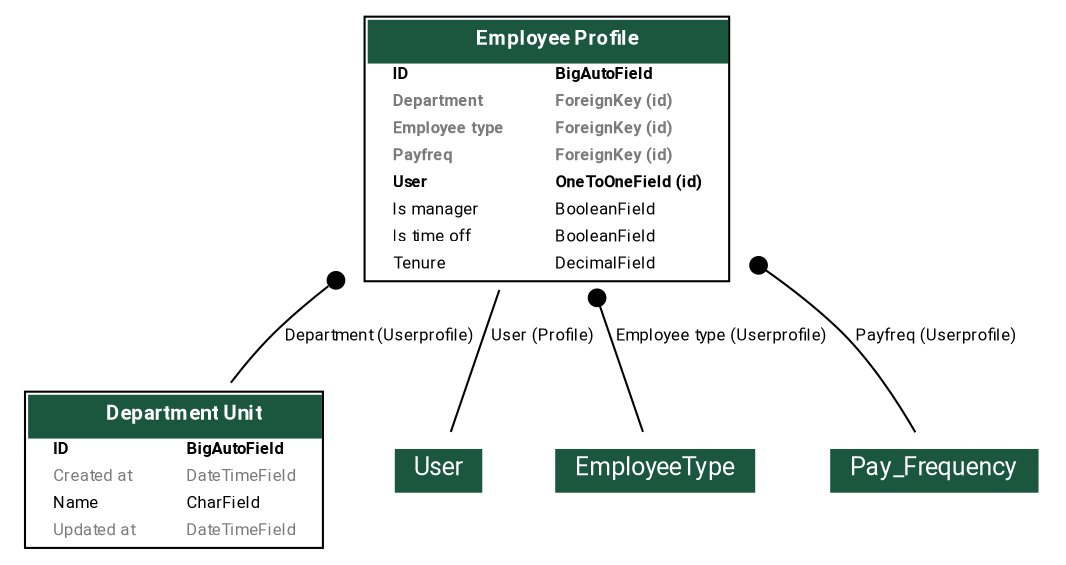digraph model_graph {
	graph [bb="0,0,498,263.5",
		fontname=Roboto,
		fontsize=8,
		rankdir=TB,
		splines=true
	];
	node [fontname=Roboto,
		fontsize=8,
		label="\N",
		shape=plaintext
	];
	edge [fontname=Roboto,
		fontsize=8
	];
	department_models_Department	[height=1.1562,
		label=<
    <TABLE BGCOLOR="white" BORDER="1" CELLBORDER="0" CELLSPACING="0">
    <TR><TD COLSPAN="2" CELLPADDING="5" ALIGN="CENTER" BGCOLOR="#1b563f">
    <FONT FACE="Roboto" COLOR="white" POINT-SIZE="10"><B>
    Department Unit
    </B></FONT></TD></TR>
  
  
    <TR><TD ALIGN="LEFT" BORDER="0">
    <FONT FACE="Roboto"><B>ID</B></FONT>
    </TD><TD ALIGN="LEFT">
    <FONT FACE="Roboto"><B>BigAutoField</B></FONT>
    </TD></TR>
  
  
  
    <TR><TD ALIGN="LEFT" BORDER="0">
    <FONT COLOR="#7B7B7B" FACE="Roboto">Created at</FONT>
    </TD><TD ALIGN="LEFT">
    <FONT COLOR="#7B7B7B" FACE="Roboto">DateTimeField</FONT>
    </TD></TR>
  
  
  
    <TR><TD ALIGN="LEFT" BORDER="0">
    <FONT FACE="Roboto">Name</FONT>
    </TD><TD ALIGN="LEFT">
    <FONT FACE="Roboto">CharField</FONT>
    </TD></TR>
  
  
  
    <TR><TD ALIGN="LEFT" BORDER="0">
    <FONT COLOR="#7B7B7B" FACE="Roboto">Updated at</FONT>
    </TD><TD ALIGN="LEFT">
    <FONT COLOR="#7B7B7B" FACE="Roboto">DateTimeField</FONT>
    </TD></TR>
  
  
    </TABLE>
    >,
		pos="77.125,41.625",
		width=2.1424];
	department_models_UserProfile	[height=1.8785,
		label=<
    <TABLE BGCOLOR="white" BORDER="1" CELLBORDER="0" CELLSPACING="0">
    <TR><TD COLSPAN="2" CELLPADDING="5" ALIGN="CENTER" BGCOLOR="#1b563f">
    <FONT FACE="Roboto" COLOR="white" POINT-SIZE="10"><B>
    Employee Profile
    </B></FONT></TD></TR>
  
  
    <TR><TD ALIGN="LEFT" BORDER="0">
    <FONT FACE="Roboto"><B>ID</B></FONT>
    </TD><TD ALIGN="LEFT">
    <FONT FACE="Roboto"><B>BigAutoField</B></FONT>
    </TD></TR>
  
  
  
    <TR><TD ALIGN="LEFT" BORDER="0">
    <FONT COLOR="#7B7B7B" FACE="Roboto"><B>Department</B></FONT>
    </TD><TD ALIGN="LEFT">
    <FONT COLOR="#7B7B7B" FACE="Roboto"><B>ForeignKey (id)</B></FONT>
    </TD></TR>
  
  
  
    <TR><TD ALIGN="LEFT" BORDER="0">
    <FONT COLOR="#7B7B7B" FACE="Roboto"><B>Employee type</B></FONT>
    </TD><TD ALIGN="LEFT">
    <FONT COLOR="#7B7B7B" FACE="Roboto"><B>ForeignKey (id)</B></FONT>
    </TD></TR>
  
  
  
    <TR><TD ALIGN="LEFT" BORDER="0">
    <FONT COLOR="#7B7B7B" FACE="Roboto"><B>Payfreq</B></FONT>
    </TD><TD ALIGN="LEFT">
    <FONT COLOR="#7B7B7B" FACE="Roboto"><B>ForeignKey (id)</B></FONT>
    </TD></TR>
  
  
  
    <TR><TD ALIGN="LEFT" BORDER="0">
    <FONT FACE="Roboto"><B>User</B></FONT>
    </TD><TD ALIGN="LEFT">
    <FONT FACE="Roboto"><B>OneToOneField (id)</B></FONT>
    </TD></TR>
  
  
  
    <TR><TD ALIGN="LEFT" BORDER="0">
    <FONT FACE="Roboto">Is manager</FONT>
    </TD><TD ALIGN="LEFT">
    <FONT FACE="Roboto">BooleanField</FONT>
    </TD></TR>
  
  
  
    <TR><TD ALIGN="LEFT" BORDER="0">
    <FONT FACE="Roboto">Is time off</FONT>
    </TD><TD ALIGN="LEFT">
    <FONT FACE="Roboto">BooleanField</FONT>
    </TD></TR>
  
  
  
    <TR><TD ALIGN="LEFT" BORDER="0">
    <FONT FACE="Roboto">Tenure</FONT>
    </TD><TD ALIGN="LEFT">
    <FONT FACE="Roboto">DecimalField</FONT>
    </TD></TR>
  
  
    </TABLE>
    >,
		pos="253.12,195.88",
		width=2.7153];
	department_models_UserProfile -> department_models_Department	[arrowhead=none,
		arrowtail=dot,
		dir=both,
		label=" Department (Userprofile)",
		lp="172,105.75",
		pos="s,155.46,135.3 148.68,130.05 140.68,123.71 132.97,117.08 125.88,110.25 117.53,102.22 109.65,92.603 102.74,83.177"];
	django_contrib_auth_models_User	[height=0.5,
		label=<
  <TABLE BGCOLOR="white" BORDER="0" CELLBORDER="0" CELLSPACING="0">
  <TR><TD COLSPAN="2" CELLPADDING="4" ALIGN="CENTER" BGCOLOR="#1b563f">
  <FONT FACE="Roboto" POINT-SIZE="12" COLOR="white">User</FONT>
  </TD></TR>
  </TABLE>
  >,
		pos="201.12,41.625",
		width=0.8125];
	department_models_UserProfile -> django_contrib_auth_models_User	[arrowhead=none,
		arrowtail=none,
		dir=both,
		label=" User (Profile)",
		lp="249.14,105.75",
		pos="230.47,128.54 221.82,103.22 212.67,76.425 206.93,59.624"];
	employeetype_models_EmployeeType	[height=0.5,
		label=<
  <TABLE BGCOLOR="white" BORDER="0" CELLBORDER="0" CELLSPACING="0">
  <TR><TD COLSPAN="2" CELLPADDING="4" ALIGN="CENTER" BGCOLOR="#1b563f">
  <FONT FACE="Roboto" POINT-SIZE="12" COLOR="white">EmployeeType</FONT>
  </TD></TR>
  </TABLE>
  >,
		pos="305.12,41.625",
		width=1.5729];
	department_models_UserProfile -> employeetype_models_EmployeeType	[arrowhead=none,
		arrowtail=dot,
		dir=both,
		label=" Employee type (Userprofile)",
		lp="334.78,105.75",
		pos="s,275.78,128.54 278.63,120.19 286.39,97.476 294.21,74.588 299.32,59.624"];
	payfrequency_models_Pay_Frequency	[height=0.5,
		label=<
  <TABLE BGCOLOR="white" BORDER="0" CELLBORDER="0" CELLSPACING="0">
  <TR><TD COLSPAN="2" CELLPADDING="4" ALIGN="CENTER" BGCOLOR="#1b563f">
  <FONT FACE="Roboto" POINT-SIZE="12" COLOR="white">Pay_Frequency</FONT>
  </TD></TR>
  </TABLE>
  >,
		pos="439.12,41.625",
		width=1.6354];
	department_models_UserProfile -> payfrequency_models_Pay_Frequency	[arrowhead=none,
		arrowtail=dot,
		dir=both,
		label=" Payfreq (Userprofile)",
		lp="436.73,105.75",
		pos="s,350.54,141.36 357.69,136.37 369.13,128.23 380.2,119.47 390.12,110.25 406.27,95.252 420.52,74.223 429.43,59.613"];
}
